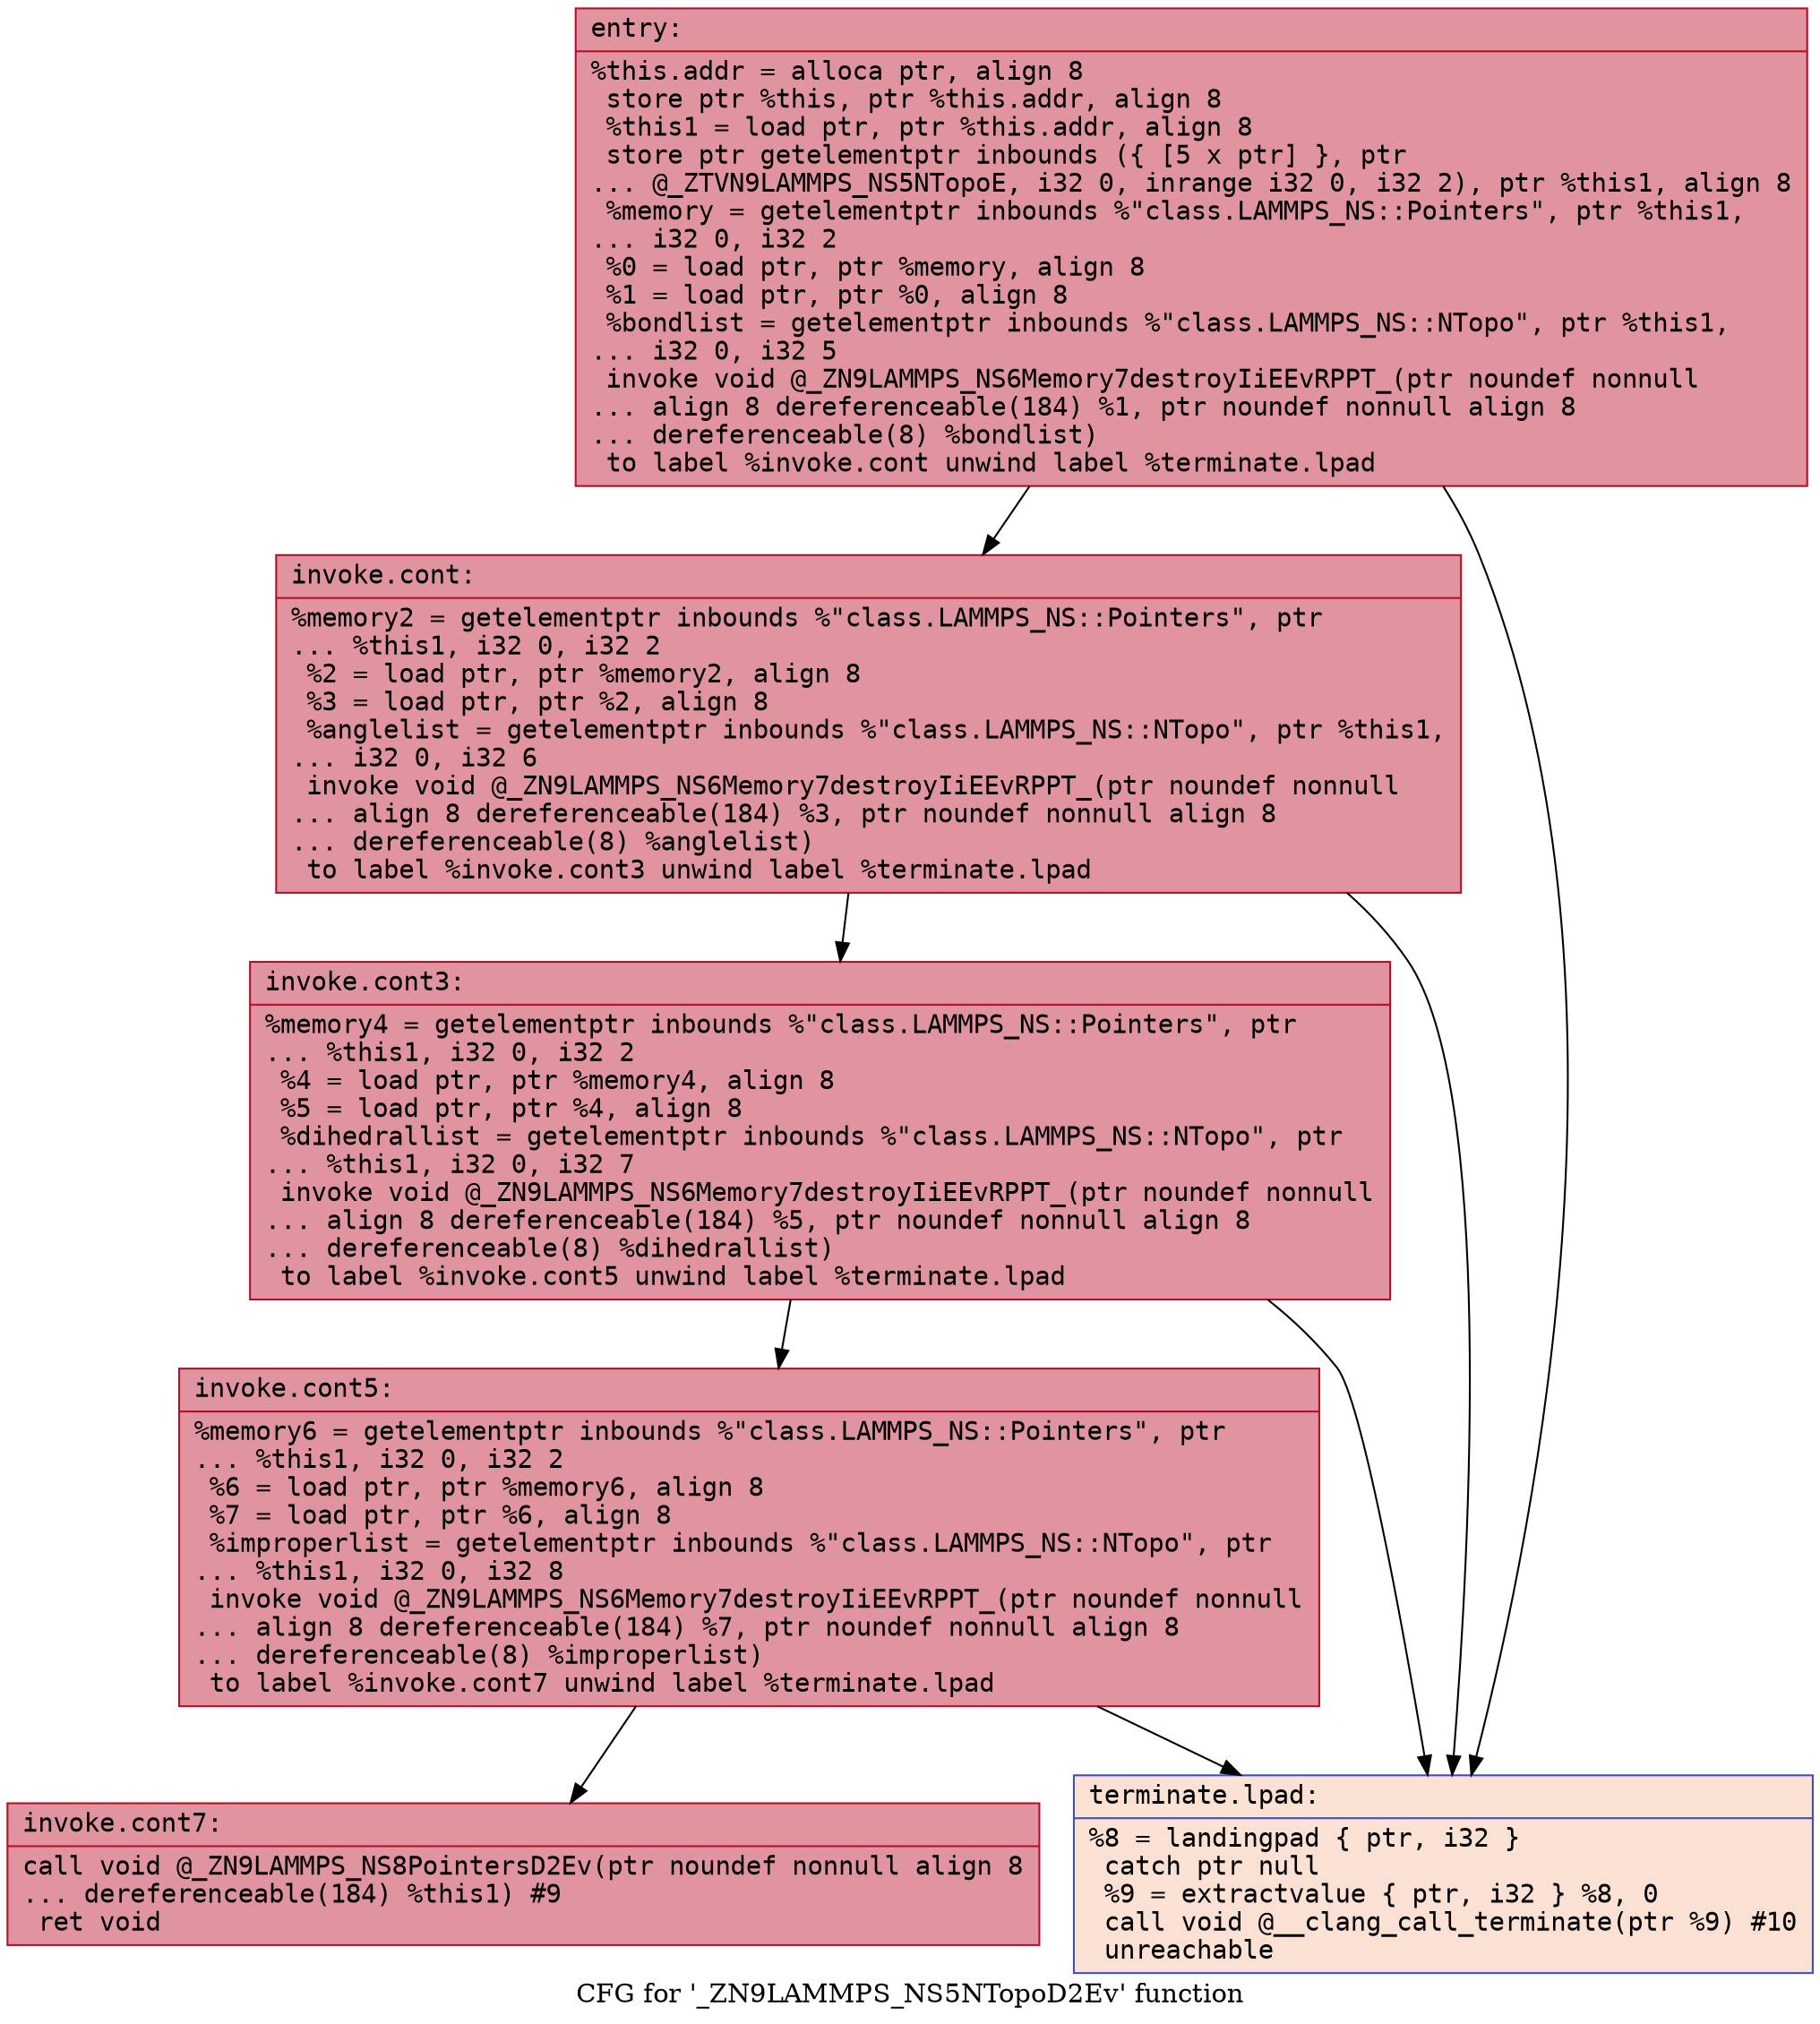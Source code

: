 digraph "CFG for '_ZN9LAMMPS_NS5NTopoD2Ev' function" {
	label="CFG for '_ZN9LAMMPS_NS5NTopoD2Ev' function";

	Node0x55bd140aed90 [shape=record,color="#b70d28ff", style=filled, fillcolor="#b70d2870" fontname="Courier",label="{entry:\l|  %this.addr = alloca ptr, align 8\l  store ptr %this, ptr %this.addr, align 8\l  %this1 = load ptr, ptr %this.addr, align 8\l  store ptr getelementptr inbounds (\{ [5 x ptr] \}, ptr\l... @_ZTVN9LAMMPS_NS5NTopoE, i32 0, inrange i32 0, i32 2), ptr %this1, align 8\l  %memory = getelementptr inbounds %\"class.LAMMPS_NS::Pointers\", ptr %this1,\l... i32 0, i32 2\l  %0 = load ptr, ptr %memory, align 8\l  %1 = load ptr, ptr %0, align 8\l  %bondlist = getelementptr inbounds %\"class.LAMMPS_NS::NTopo\", ptr %this1,\l... i32 0, i32 5\l  invoke void @_ZN9LAMMPS_NS6Memory7destroyIiEEvRPPT_(ptr noundef nonnull\l... align 8 dereferenceable(184) %1, ptr noundef nonnull align 8\l... dereferenceable(8) %bondlist)\l          to label %invoke.cont unwind label %terminate.lpad\l}"];
	Node0x55bd140aed90 -> Node0x55bd140af2a0[tooltip="entry -> invoke.cont\nProbability 100.00%" ];
	Node0x55bd140aed90 -> Node0x55bd140af380[tooltip="entry -> terminate.lpad\nProbability 0.00%" ];
	Node0x55bd140af2a0 [shape=record,color="#b70d28ff", style=filled, fillcolor="#b70d2870" fontname="Courier",label="{invoke.cont:\l|  %memory2 = getelementptr inbounds %\"class.LAMMPS_NS::Pointers\", ptr\l... %this1, i32 0, i32 2\l  %2 = load ptr, ptr %memory2, align 8\l  %3 = load ptr, ptr %2, align 8\l  %anglelist = getelementptr inbounds %\"class.LAMMPS_NS::NTopo\", ptr %this1,\l... i32 0, i32 6\l  invoke void @_ZN9LAMMPS_NS6Memory7destroyIiEEvRPPT_(ptr noundef nonnull\l... align 8 dereferenceable(184) %3, ptr noundef nonnull align 8\l... dereferenceable(8) %anglelist)\l          to label %invoke.cont3 unwind label %terminate.lpad\l}"];
	Node0x55bd140af2a0 -> Node0x55bd140af9b0[tooltip="invoke.cont -> invoke.cont3\nProbability 100.00%" ];
	Node0x55bd140af2a0 -> Node0x55bd140af380[tooltip="invoke.cont -> terminate.lpad\nProbability 0.00%" ];
	Node0x55bd140af9b0 [shape=record,color="#b70d28ff", style=filled, fillcolor="#b70d2870" fontname="Courier",label="{invoke.cont3:\l|  %memory4 = getelementptr inbounds %\"class.LAMMPS_NS::Pointers\", ptr\l... %this1, i32 0, i32 2\l  %4 = load ptr, ptr %memory4, align 8\l  %5 = load ptr, ptr %4, align 8\l  %dihedrallist = getelementptr inbounds %\"class.LAMMPS_NS::NTopo\", ptr\l... %this1, i32 0, i32 7\l  invoke void @_ZN9LAMMPS_NS6Memory7destroyIiEEvRPPT_(ptr noundef nonnull\l... align 8 dereferenceable(184) %5, ptr noundef nonnull align 8\l... dereferenceable(8) %dihedrallist)\l          to label %invoke.cont5 unwind label %terminate.lpad\l}"];
	Node0x55bd140af9b0 -> Node0x55bd140a8ba0[tooltip="invoke.cont3 -> invoke.cont5\nProbability 100.00%" ];
	Node0x55bd140af9b0 -> Node0x55bd140af380[tooltip="invoke.cont3 -> terminate.lpad\nProbability 0.00%" ];
	Node0x55bd140a8ba0 [shape=record,color="#b70d28ff", style=filled, fillcolor="#b70d2870" fontname="Courier",label="{invoke.cont5:\l|  %memory6 = getelementptr inbounds %\"class.LAMMPS_NS::Pointers\", ptr\l... %this1, i32 0, i32 2\l  %6 = load ptr, ptr %memory6, align 8\l  %7 = load ptr, ptr %6, align 8\l  %improperlist = getelementptr inbounds %\"class.LAMMPS_NS::NTopo\", ptr\l... %this1, i32 0, i32 8\l  invoke void @_ZN9LAMMPS_NS6Memory7destroyIiEEvRPPT_(ptr noundef nonnull\l... align 8 dereferenceable(184) %7, ptr noundef nonnull align 8\l... dereferenceable(8) %improperlist)\l          to label %invoke.cont7 unwind label %terminate.lpad\l}"];
	Node0x55bd140a8ba0 -> Node0x55bd140b03f0[tooltip="invoke.cont5 -> invoke.cont7\nProbability 100.00%" ];
	Node0x55bd140a8ba0 -> Node0x55bd140af380[tooltip="invoke.cont5 -> terminate.lpad\nProbability 0.00%" ];
	Node0x55bd140b03f0 [shape=record,color="#b70d28ff", style=filled, fillcolor="#b70d2870" fontname="Courier",label="{invoke.cont7:\l|  call void @_ZN9LAMMPS_NS8PointersD2Ev(ptr noundef nonnull align 8\l... dereferenceable(184) %this1) #9\l  ret void\l}"];
	Node0x55bd140af380 [shape=record,color="#3d50c3ff", style=filled, fillcolor="#f7b99e70" fontname="Courier",label="{terminate.lpad:\l|  %8 = landingpad \{ ptr, i32 \}\l          catch ptr null\l  %9 = extractvalue \{ ptr, i32 \} %8, 0\l  call void @__clang_call_terminate(ptr %9) #10\l  unreachable\l}"];
}
